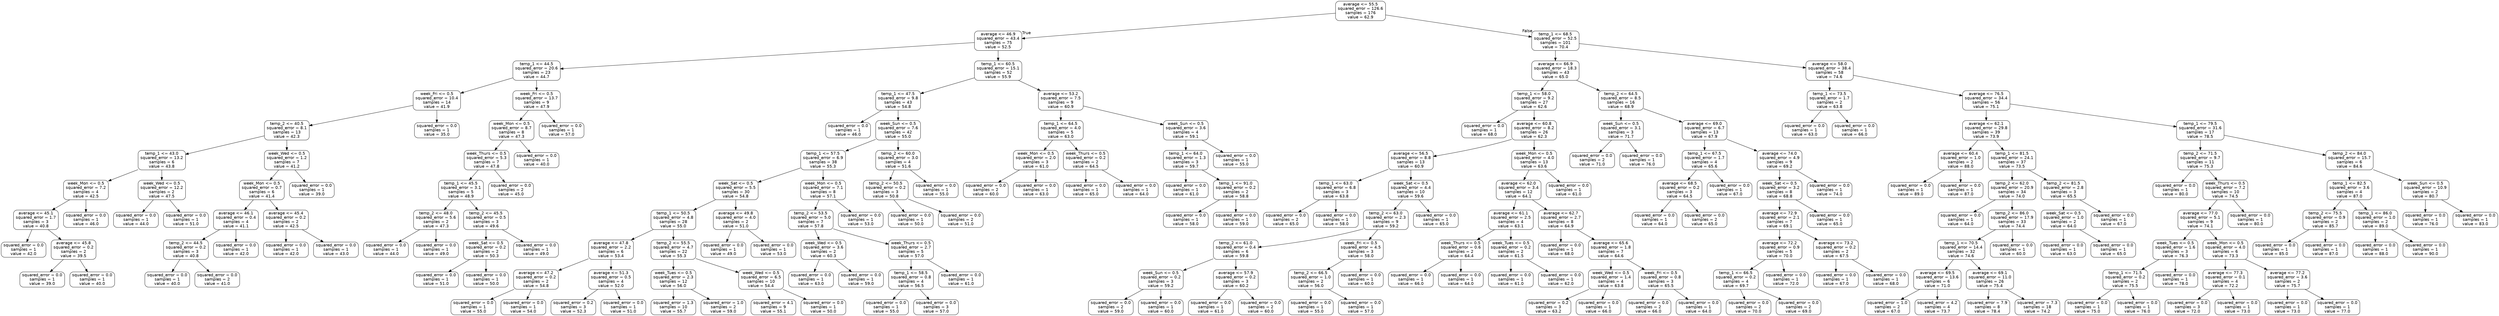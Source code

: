 digraph Tree {
node [shape=box, style="rounded", color="black", fontname="helvetica"] ;
edge [fontname="helvetica"] ;
0 [label="average <= 55.5\nsquared_error = 126.6\nsamples = 176\nvalue = 62.9"] ;
1 [label="average <= 46.9\nsquared_error = 43.4\nsamples = 75\nvalue = 52.5"] ;
0 -> 1 [labeldistance=2.5, labelangle=45, headlabel="True"] ;
2 [label="temp_1 <= 44.5\nsquared_error = 20.6\nsamples = 23\nvalue = 44.7"] ;
1 -> 2 ;
3 [label="week_Fri <= 0.5\nsquared_error = 10.4\nsamples = 14\nvalue = 41.9"] ;
2 -> 3 ;
4 [label="temp_2 <= 40.5\nsquared_error = 8.1\nsamples = 13\nvalue = 42.3"] ;
3 -> 4 ;
5 [label="temp_1 <= 43.0\nsquared_error = 13.2\nsamples = 6\nvalue = 43.8"] ;
4 -> 5 ;
6 [label="week_Mon <= 0.5\nsquared_error = 7.2\nsamples = 4\nvalue = 42.5"] ;
5 -> 6 ;
7 [label="average <= 45.1\nsquared_error = 1.7\nsamples = 3\nvalue = 40.8"] ;
6 -> 7 ;
8 [label="squared_error = 0.0\nsamples = 1\nvalue = 42.0"] ;
7 -> 8 ;
9 [label="average <= 45.8\nsquared_error = 0.2\nsamples = 2\nvalue = 39.5"] ;
7 -> 9 ;
10 [label="squared_error = 0.0\nsamples = 1\nvalue = 39.0"] ;
9 -> 10 ;
11 [label="squared_error = 0.0\nsamples = 1\nvalue = 40.0"] ;
9 -> 11 ;
12 [label="squared_error = 0.0\nsamples = 1\nvalue = 46.0"] ;
6 -> 12 ;
13 [label="week_Wed <= 0.5\nsquared_error = 12.2\nsamples = 2\nvalue = 47.5"] ;
5 -> 13 ;
14 [label="squared_error = 0.0\nsamples = 1\nvalue = 44.0"] ;
13 -> 14 ;
15 [label="squared_error = 0.0\nsamples = 1\nvalue = 51.0"] ;
13 -> 15 ;
16 [label="week_Wed <= 0.5\nsquared_error = 1.2\nsamples = 7\nvalue = 41.2"] ;
4 -> 16 ;
17 [label="week_Mon <= 0.5\nsquared_error = 0.7\nsamples = 6\nvalue = 41.4"] ;
16 -> 17 ;
18 [label="average <= 46.1\nsquared_error = 0.4\nsamples = 4\nvalue = 41.1"] ;
17 -> 18 ;
19 [label="temp_2 <= 44.5\nsquared_error = 0.2\nsamples = 3\nvalue = 40.8"] ;
18 -> 19 ;
20 [label="squared_error = 0.0\nsamples = 1\nvalue = 40.0"] ;
19 -> 20 ;
21 [label="squared_error = 0.0\nsamples = 2\nvalue = 41.0"] ;
19 -> 21 ;
22 [label="squared_error = 0.0\nsamples = 1\nvalue = 42.0"] ;
18 -> 22 ;
23 [label="average <= 45.4\nsquared_error = 0.2\nsamples = 2\nvalue = 42.5"] ;
17 -> 23 ;
24 [label="squared_error = 0.0\nsamples = 1\nvalue = 42.0"] ;
23 -> 24 ;
25 [label="squared_error = 0.0\nsamples = 1\nvalue = 43.0"] ;
23 -> 25 ;
26 [label="squared_error = 0.0\nsamples = 1\nvalue = 39.0"] ;
16 -> 26 ;
27 [label="squared_error = 0.0\nsamples = 1\nvalue = 35.0"] ;
3 -> 27 ;
28 [label="week_Fri <= 0.5\nsquared_error = 13.7\nsamples = 9\nvalue = 47.9"] ;
2 -> 28 ;
29 [label="week_Mon <= 0.5\nsquared_error = 8.7\nsamples = 8\nvalue = 47.3"] ;
28 -> 29 ;
30 [label="week_Thurs <= 0.5\nsquared_error = 5.3\nsamples = 7\nvalue = 47.8"] ;
29 -> 30 ;
31 [label="temp_1 <= 45.5\nsquared_error = 3.1\nsamples = 5\nvalue = 48.9"] ;
30 -> 31 ;
32 [label="temp_2 <= 48.0\nsquared_error = 5.6\nsamples = 2\nvalue = 47.3"] ;
31 -> 32 ;
33 [label="squared_error = 0.0\nsamples = 1\nvalue = 44.0"] ;
32 -> 33 ;
34 [label="squared_error = 0.0\nsamples = 1\nvalue = 49.0"] ;
32 -> 34 ;
35 [label="temp_2 <= 45.5\nsquared_error = 0.5\nsamples = 3\nvalue = 49.6"] ;
31 -> 35 ;
36 [label="week_Sat <= 0.5\nsquared_error = 0.2\nsamples = 2\nvalue = 50.3"] ;
35 -> 36 ;
37 [label="squared_error = 0.0\nsamples = 1\nvalue = 51.0"] ;
36 -> 37 ;
38 [label="squared_error = 0.0\nsamples = 1\nvalue = 50.0"] ;
36 -> 38 ;
39 [label="squared_error = 0.0\nsamples = 1\nvalue = 49.0"] ;
35 -> 39 ;
40 [label="squared_error = 0.0\nsamples = 2\nvalue = 45.0"] ;
30 -> 40 ;
41 [label="squared_error = 0.0\nsamples = 1\nvalue = 40.0"] ;
29 -> 41 ;
42 [label="squared_error = 0.0\nsamples = 1\nvalue = 57.0"] ;
28 -> 42 ;
43 [label="temp_1 <= 60.5\nsquared_error = 15.1\nsamples = 52\nvalue = 55.9"] ;
1 -> 43 ;
44 [label="temp_1 <= 47.5\nsquared_error = 9.8\nsamples = 43\nvalue = 54.8"] ;
43 -> 44 ;
45 [label="squared_error = 0.0\nsamples = 1\nvalue = 46.0"] ;
44 -> 45 ;
46 [label="week_Sun <= 0.5\nsquared_error = 7.6\nsamples = 42\nvalue = 55.0"] ;
44 -> 46 ;
47 [label="temp_1 <= 57.5\nsquared_error = 6.9\nsamples = 38\nvalue = 55.3"] ;
46 -> 47 ;
48 [label="week_Sat <= 0.5\nsquared_error = 5.5\nsamples = 30\nvalue = 54.8"] ;
47 -> 48 ;
49 [label="temp_1 <= 50.5\nsquared_error = 4.8\nsamples = 28\nvalue = 55.0"] ;
48 -> 49 ;
50 [label="average <= 47.8\nsquared_error = 2.2\nsamples = 6\nvalue = 53.4"] ;
49 -> 50 ;
51 [label="average <= 47.2\nsquared_error = 0.2\nsamples = 2\nvalue = 54.8"] ;
50 -> 51 ;
52 [label="squared_error = 0.0\nsamples = 1\nvalue = 55.0"] ;
51 -> 52 ;
53 [label="squared_error = 0.0\nsamples = 1\nvalue = 54.0"] ;
51 -> 53 ;
54 [label="average <= 51.3\nsquared_error = 0.5\nsamples = 4\nvalue = 52.0"] ;
50 -> 54 ;
55 [label="squared_error = 0.2\nsamples = 3\nvalue = 52.3"] ;
54 -> 55 ;
56 [label="squared_error = 0.0\nsamples = 1\nvalue = 51.0"] ;
54 -> 56 ;
57 [label="temp_2 <= 55.5\nsquared_error = 4.7\nsamples = 22\nvalue = 55.3"] ;
49 -> 57 ;
58 [label="week_Tues <= 0.5\nsquared_error = 2.3\nsamples = 12\nvalue = 56.0"] ;
57 -> 58 ;
59 [label="squared_error = 1.3\nsamples = 10\nvalue = 55.7"] ;
58 -> 59 ;
60 [label="squared_error = 1.0\nsamples = 2\nvalue = 59.0"] ;
58 -> 60 ;
61 [label="week_Wed <= 0.5\nsquared_error = 6.5\nsamples = 10\nvalue = 54.4"] ;
57 -> 61 ;
62 [label="squared_error = 4.1\nsamples = 9\nvalue = 55.1"] ;
61 -> 62 ;
63 [label="squared_error = 0.0\nsamples = 1\nvalue = 50.0"] ;
61 -> 63 ;
64 [label="average <= 49.8\nsquared_error = 4.0\nsamples = 2\nvalue = 51.0"] ;
48 -> 64 ;
65 [label="squared_error = 0.0\nsamples = 1\nvalue = 49.0"] ;
64 -> 65 ;
66 [label="squared_error = 0.0\nsamples = 1\nvalue = 53.0"] ;
64 -> 66 ;
67 [label="week_Mon <= 0.5\nsquared_error = 7.1\nsamples = 8\nvalue = 57.1"] ;
47 -> 67 ;
68 [label="temp_2 <= 53.5\nsquared_error = 5.0\nsamples = 7\nvalue = 57.8"] ;
67 -> 68 ;
69 [label="week_Wed <= 0.5\nsquared_error = 3.6\nsamples = 2\nvalue = 60.3"] ;
68 -> 69 ;
70 [label="squared_error = 0.0\nsamples = 1\nvalue = 63.0"] ;
69 -> 70 ;
71 [label="squared_error = 0.0\nsamples = 1\nvalue = 59.0"] ;
69 -> 71 ;
72 [label="week_Thurs <= 0.5\nsquared_error = 2.7\nsamples = 5\nvalue = 57.0"] ;
68 -> 72 ;
73 [label="temp_1 <= 58.5\nsquared_error = 0.8\nsamples = 4\nvalue = 56.5"] ;
72 -> 73 ;
74 [label="squared_error = 0.0\nsamples = 1\nvalue = 55.0"] ;
73 -> 74 ;
75 [label="squared_error = 0.0\nsamples = 3\nvalue = 57.0"] ;
73 -> 75 ;
76 [label="squared_error = 0.0\nsamples = 1\nvalue = 61.0"] ;
72 -> 76 ;
77 [label="squared_error = 0.0\nsamples = 1\nvalue = 53.0"] ;
67 -> 77 ;
78 [label="temp_2 <= 60.0\nsquared_error = 3.0\nsamples = 4\nvalue = 51.6"] ;
46 -> 78 ;
79 [label="temp_2 <= 50.5\nsquared_error = 0.2\nsamples = 3\nvalue = 50.8"] ;
78 -> 79 ;
80 [label="squared_error = 0.0\nsamples = 1\nvalue = 50.0"] ;
79 -> 80 ;
81 [label="squared_error = 0.0\nsamples = 2\nvalue = 51.0"] ;
79 -> 81 ;
82 [label="squared_error = 0.0\nsamples = 1\nvalue = 55.0"] ;
78 -> 82 ;
83 [label="average <= 53.2\nsquared_error = 7.5\nsamples = 9\nvalue = 60.9"] ;
43 -> 83 ;
84 [label="temp_1 <= 64.5\nsquared_error = 4.0\nsamples = 5\nvalue = 63.0"] ;
83 -> 84 ;
85 [label="week_Mon <= 0.5\nsquared_error = 2.0\nsamples = 3\nvalue = 61.0"] ;
84 -> 85 ;
86 [label="squared_error = 0.0\nsamples = 2\nvalue = 60.0"] ;
85 -> 86 ;
87 [label="squared_error = 0.0\nsamples = 1\nvalue = 63.0"] ;
85 -> 87 ;
88 [label="week_Thurs <= 0.5\nsquared_error = 0.2\nsamples = 2\nvalue = 64.5"] ;
84 -> 88 ;
89 [label="squared_error = 0.0\nsamples = 1\nvalue = 65.0"] ;
88 -> 89 ;
90 [label="squared_error = 0.0\nsamples = 1\nvalue = 64.0"] ;
88 -> 90 ;
91 [label="week_Sun <= 0.5\nsquared_error = 3.6\nsamples = 4\nvalue = 59.1"] ;
83 -> 91 ;
92 [label="temp_1 <= 64.0\nsquared_error = 1.3\nsamples = 3\nvalue = 59.7"] ;
91 -> 92 ;
93 [label="squared_error = 0.0\nsamples = 1\nvalue = 61.0"] ;
92 -> 93 ;
94 [label="temp_1 <= 91.0\nsquared_error = 0.2\nsamples = 2\nvalue = 58.8"] ;
92 -> 94 ;
95 [label="squared_error = 0.0\nsamples = 1\nvalue = 58.0"] ;
94 -> 95 ;
96 [label="squared_error = 0.0\nsamples = 1\nvalue = 59.0"] ;
94 -> 96 ;
97 [label="squared_error = 0.0\nsamples = 1\nvalue = 55.0"] ;
91 -> 97 ;
98 [label="temp_1 <= 68.5\nsquared_error = 52.5\nsamples = 101\nvalue = 70.4"] ;
0 -> 98 [labeldistance=2.5, labelangle=-45, headlabel="False"] ;
99 [label="average <= 66.9\nsquared_error = 18.3\nsamples = 43\nvalue = 65.0"] ;
98 -> 99 ;
100 [label="temp_1 <= 58.0\nsquared_error = 9.2\nsamples = 27\nvalue = 62.6"] ;
99 -> 100 ;
101 [label="squared_error = 0.0\nsamples = 1\nvalue = 68.0"] ;
100 -> 101 ;
102 [label="average <= 60.8\nsquared_error = 8.2\nsamples = 26\nvalue = 62.3"] ;
100 -> 102 ;
103 [label="average <= 56.5\nsquared_error = 8.8\nsamples = 13\nvalue = 60.9"] ;
102 -> 103 ;
104 [label="temp_1 <= 63.0\nsquared_error = 6.8\nsamples = 3\nvalue = 63.8"] ;
103 -> 104 ;
105 [label="squared_error = 0.0\nsamples = 2\nvalue = 65.0"] ;
104 -> 105 ;
106 [label="squared_error = 0.0\nsamples = 1\nvalue = 58.0"] ;
104 -> 106 ;
107 [label="week_Sat <= 0.5\nsquared_error = 4.4\nsamples = 10\nvalue = 59.6"] ;
103 -> 107 ;
108 [label="temp_2 <= 63.0\nsquared_error = 2.3\nsamples = 9\nvalue = 59.2"] ;
107 -> 108 ;
109 [label="temp_2 <= 61.0\nsquared_error = 0.4\nsamples = 6\nvalue = 59.8"] ;
108 -> 109 ;
110 [label="week_Sun <= 0.5\nsquared_error = 0.2\nsamples = 3\nvalue = 59.2"] ;
109 -> 110 ;
111 [label="squared_error = 0.0\nsamples = 2\nvalue = 59.0"] ;
110 -> 111 ;
112 [label="squared_error = 0.0\nsamples = 1\nvalue = 60.0"] ;
110 -> 112 ;
113 [label="average <= 57.9\nsquared_error = 0.2\nsamples = 3\nvalue = 60.2"] ;
109 -> 113 ;
114 [label="squared_error = 0.0\nsamples = 1\nvalue = 61.0"] ;
113 -> 114 ;
115 [label="squared_error = 0.0\nsamples = 2\nvalue = 60.0"] ;
113 -> 115 ;
116 [label="week_Fri <= 0.5\nsquared_error = 4.5\nsamples = 3\nvalue = 58.0"] ;
108 -> 116 ;
117 [label="temp_2 <= 66.5\nsquared_error = 1.0\nsamples = 2\nvalue = 56.0"] ;
116 -> 117 ;
118 [label="squared_error = 0.0\nsamples = 1\nvalue = 55.0"] ;
117 -> 118 ;
119 [label="squared_error = 0.0\nsamples = 1\nvalue = 57.0"] ;
117 -> 119 ;
120 [label="squared_error = 0.0\nsamples = 1\nvalue = 60.0"] ;
116 -> 120 ;
121 [label="squared_error = 0.0\nsamples = 1\nvalue = 65.0"] ;
107 -> 121 ;
122 [label="week_Mon <= 0.5\nsquared_error = 4.0\nsamples = 13\nvalue = 63.6"] ;
102 -> 122 ;
123 [label="average <= 62.0\nsquared_error = 3.4\nsamples = 12\nvalue = 64.1"] ;
122 -> 123 ;
124 [label="average <= 61.1\nsquared_error = 2.5\nsamples = 4\nvalue = 63.1"] ;
123 -> 124 ;
125 [label="week_Thurs <= 0.5\nsquared_error = 0.6\nsamples = 2\nvalue = 64.4"] ;
124 -> 125 ;
126 [label="squared_error = 0.0\nsamples = 1\nvalue = 66.0"] ;
125 -> 126 ;
127 [label="squared_error = 0.0\nsamples = 1\nvalue = 64.0"] ;
125 -> 127 ;
128 [label="week_Tues <= 0.5\nsquared_error = 0.2\nsamples = 2\nvalue = 61.5"] ;
124 -> 128 ;
129 [label="squared_error = 0.0\nsamples = 1\nvalue = 61.0"] ;
128 -> 129 ;
130 [label="squared_error = 0.0\nsamples = 1\nvalue = 62.0"] ;
128 -> 130 ;
131 [label="average <= 62.7\nsquared_error = 2.7\nsamples = 8\nvalue = 64.9"] ;
123 -> 131 ;
132 [label="squared_error = 0.0\nsamples = 1\nvalue = 68.0"] ;
131 -> 132 ;
133 [label="average <= 65.6\nsquared_error = 1.8\nsamples = 7\nvalue = 64.6"] ;
131 -> 133 ;
134 [label="week_Wed <= 0.5\nsquared_error = 1.4\nsamples = 4\nvalue = 63.8"] ;
133 -> 134 ;
135 [label="squared_error = 0.2\nsamples = 3\nvalue = 63.2"] ;
134 -> 135 ;
136 [label="squared_error = 0.0\nsamples = 1\nvalue = 66.0"] ;
134 -> 136 ;
137 [label="week_Fri <= 0.5\nsquared_error = 0.8\nsamples = 3\nvalue = 65.5"] ;
133 -> 137 ;
138 [label="squared_error = 0.0\nsamples = 2\nvalue = 66.0"] ;
137 -> 138 ;
139 [label="squared_error = 0.0\nsamples = 1\nvalue = 64.0"] ;
137 -> 139 ;
140 [label="squared_error = 0.0\nsamples = 1\nvalue = 61.0"] ;
122 -> 140 ;
141 [label="temp_2 <= 64.5\nsquared_error = 8.5\nsamples = 16\nvalue = 68.9"] ;
99 -> 141 ;
142 [label="week_Sun <= 0.5\nsquared_error = 3.1\nsamples = 3\nvalue = 71.7"] ;
141 -> 142 ;
143 [label="squared_error = 0.0\nsamples = 2\nvalue = 71.0"] ;
142 -> 143 ;
144 [label="squared_error = 0.0\nsamples = 1\nvalue = 76.0"] ;
142 -> 144 ;
145 [label="average <= 69.0\nsquared_error = 6.7\nsamples = 13\nvalue = 67.9"] ;
141 -> 145 ;
146 [label="temp_1 <= 67.5\nsquared_error = 1.7\nsamples = 4\nvalue = 65.6"] ;
145 -> 146 ;
147 [label="average <= 68.5\nsquared_error = 0.2\nsamples = 3\nvalue = 64.5"] ;
146 -> 147 ;
148 [label="squared_error = 0.0\nsamples = 1\nvalue = 64.0"] ;
147 -> 148 ;
149 [label="squared_error = 0.0\nsamples = 2\nvalue = 65.0"] ;
147 -> 149 ;
150 [label="squared_error = 0.0\nsamples = 1\nvalue = 67.0"] ;
146 -> 150 ;
151 [label="average <= 74.0\nsquared_error = 4.9\nsamples = 9\nvalue = 69.2"] ;
145 -> 151 ;
152 [label="week_Sat <= 0.5\nsquared_error = 3.2\nsamples = 8\nvalue = 68.8"] ;
151 -> 152 ;
153 [label="average <= 72.9\nsquared_error = 2.1\nsamples = 7\nvalue = 69.1"] ;
152 -> 153 ;
154 [label="average <= 72.2\nsquared_error = 0.9\nsamples = 5\nvalue = 70.0"] ;
153 -> 154 ;
155 [label="temp_1 <= 66.5\nsquared_error = 0.2\nsamples = 4\nvalue = 69.7"] ;
154 -> 155 ;
156 [label="squared_error = 0.0\nsamples = 2\nvalue = 70.0"] ;
155 -> 156 ;
157 [label="squared_error = 0.0\nsamples = 2\nvalue = 69.0"] ;
155 -> 157 ;
158 [label="squared_error = 0.0\nsamples = 1\nvalue = 72.0"] ;
154 -> 158 ;
159 [label="average <= 73.2\nsquared_error = 0.2\nsamples = 2\nvalue = 67.5"] ;
153 -> 159 ;
160 [label="squared_error = 0.0\nsamples = 1\nvalue = 67.0"] ;
159 -> 160 ;
161 [label="squared_error = 0.0\nsamples = 1\nvalue = 68.0"] ;
159 -> 161 ;
162 [label="squared_error = 0.0\nsamples = 1\nvalue = 65.0"] ;
152 -> 162 ;
163 [label="squared_error = 0.0\nsamples = 1\nvalue = 74.0"] ;
151 -> 163 ;
164 [label="average <= 58.0\nsquared_error = 38.4\nsamples = 58\nvalue = 74.6"] ;
98 -> 164 ;
165 [label="temp_1 <= 73.5\nsquared_error = 1.7\nsamples = 2\nvalue = 63.8"] ;
164 -> 165 ;
166 [label="squared_error = 0.0\nsamples = 1\nvalue = 63.0"] ;
165 -> 166 ;
167 [label="squared_error = 0.0\nsamples = 1\nvalue = 66.0"] ;
165 -> 167 ;
168 [label="average <= 76.5\nsquared_error = 34.4\nsamples = 56\nvalue = 75.1"] ;
164 -> 168 ;
169 [label="average <= 62.1\nsquared_error = 29.8\nsamples = 39\nvalue = 73.9"] ;
168 -> 169 ;
170 [label="average <= 60.4\nsquared_error = 1.0\nsamples = 2\nvalue = 88.0"] ;
169 -> 170 ;
171 [label="squared_error = 0.0\nsamples = 1\nvalue = 89.0"] ;
170 -> 171 ;
172 [label="squared_error = 0.0\nsamples = 1\nvalue = 87.0"] ;
170 -> 172 ;
173 [label="temp_1 <= 81.5\nsquared_error = 24.1\nsamples = 37\nvalue = 73.5"] ;
169 -> 173 ;
174 [label="temp_2 <= 62.0\nsquared_error = 20.9\nsamples = 34\nvalue = 74.0"] ;
173 -> 174 ;
175 [label="squared_error = 0.0\nsamples = 1\nvalue = 64.0"] ;
174 -> 175 ;
176 [label="temp_2 <= 86.0\nsquared_error = 17.9\nsamples = 33\nvalue = 74.4"] ;
174 -> 176 ;
177 [label="temp_1 <= 70.5\nsquared_error = 14.4\nsamples = 32\nvalue = 74.6"] ;
176 -> 177 ;
178 [label="average <= 69.5\nsquared_error = 13.6\nsamples = 6\nvalue = 71.0"] ;
177 -> 178 ;
179 [label="squared_error = 1.0\nsamples = 2\nvalue = 67.0"] ;
178 -> 179 ;
180 [label="squared_error = 4.2\nsamples = 4\nvalue = 73.7"] ;
178 -> 180 ;
181 [label="average <= 69.1\nsquared_error = 11.0\nsamples = 26\nvalue = 75.4"] ;
177 -> 181 ;
182 [label="squared_error = 7.9\nsamples = 8\nvalue = 78.4"] ;
181 -> 182 ;
183 [label="squared_error = 7.3\nsamples = 18\nvalue = 74.2"] ;
181 -> 183 ;
184 [label="squared_error = 0.0\nsamples = 1\nvalue = 60.0"] ;
176 -> 184 ;
185 [label="temp_2 <= 81.5\nsquared_error = 2.8\nsamples = 3\nvalue = 65.5"] ;
173 -> 185 ;
186 [label="week_Sat <= 0.5\nsquared_error = 1.0\nsamples = 2\nvalue = 64.0"] ;
185 -> 186 ;
187 [label="squared_error = 0.0\nsamples = 1\nvalue = 63.0"] ;
186 -> 187 ;
188 [label="squared_error = 0.0\nsamples = 1\nvalue = 65.0"] ;
186 -> 188 ;
189 [label="squared_error = 0.0\nsamples = 1\nvalue = 67.0"] ;
185 -> 189 ;
190 [label="temp_1 <= 79.5\nsquared_error = 31.6\nsamples = 17\nvalue = 78.5"] ;
168 -> 190 ;
191 [label="temp_2 <= 71.5\nsquared_error = 9.7\nsamples = 11\nvalue = 75.3"] ;
190 -> 191 ;
192 [label="squared_error = 0.0\nsamples = 1\nvalue = 80.0"] ;
191 -> 192 ;
193 [label="week_Thurs <= 0.5\nsquared_error = 7.2\nsamples = 10\nvalue = 74.5"] ;
191 -> 193 ;
194 [label="average <= 77.0\nsquared_error = 5.1\nsamples = 9\nvalue = 74.1"] ;
193 -> 194 ;
195 [label="week_Tues <= 0.5\nsquared_error = 1.6\nsamples = 3\nvalue = 76.3"] ;
194 -> 195 ;
196 [label="temp_1 <= 71.5\nsquared_error = 0.2\nsamples = 2\nvalue = 75.5"] ;
195 -> 196 ;
197 [label="squared_error = 0.0\nsamples = 1\nvalue = 75.0"] ;
196 -> 197 ;
198 [label="squared_error = 0.0\nsamples = 1\nvalue = 76.0"] ;
196 -> 198 ;
199 [label="squared_error = 0.0\nsamples = 1\nvalue = 78.0"] ;
195 -> 199 ;
200 [label="week_Mon <= 0.5\nsquared_error = 4.0\nsamples = 6\nvalue = 73.3"] ;
194 -> 200 ;
201 [label="average <= 77.3\nsquared_error = 0.1\nsamples = 4\nvalue = 72.2"] ;
200 -> 201 ;
202 [label="squared_error = 0.0\nsamples = 3\nvalue = 72.0"] ;
201 -> 202 ;
203 [label="squared_error = 0.0\nsamples = 1\nvalue = 73.0"] ;
201 -> 203 ;
204 [label="average <= 77.2\nsquared_error = 3.6\nsamples = 2\nvalue = 75.7"] ;
200 -> 204 ;
205 [label="squared_error = 0.0\nsamples = 1\nvalue = 73.0"] ;
204 -> 205 ;
206 [label="squared_error = 0.0\nsamples = 1\nvalue = 77.0"] ;
204 -> 206 ;
207 [label="squared_error = 0.0\nsamples = 1\nvalue = 80.0"] ;
193 -> 207 ;
208 [label="temp_2 <= 84.0\nsquared_error = 15.7\nsamples = 6\nvalue = 84.6"] ;
190 -> 208 ;
209 [label="temp_1 <= 82.5\nsquared_error = 3.6\nsamples = 4\nvalue = 87.0"] ;
208 -> 209 ;
210 [label="temp_2 <= 75.5\nsquared_error = 0.9\nsamples = 2\nvalue = 85.7"] ;
209 -> 210 ;
211 [label="squared_error = 0.0\nsamples = 1\nvalue = 85.0"] ;
210 -> 211 ;
212 [label="squared_error = 0.0\nsamples = 1\nvalue = 87.0"] ;
210 -> 212 ;
213 [label="temp_1 <= 86.0\nsquared_error = 1.0\nsamples = 2\nvalue = 89.0"] ;
209 -> 213 ;
214 [label="squared_error = 0.0\nsamples = 1\nvalue = 88.0"] ;
213 -> 214 ;
215 [label="squared_error = 0.0\nsamples = 1\nvalue = 90.0"] ;
213 -> 215 ;
216 [label="week_Sun <= 0.5\nsquared_error = 10.9\nsamples = 2\nvalue = 80.7"] ;
208 -> 216 ;
217 [label="squared_error = 0.0\nsamples = 1\nvalue = 76.0"] ;
216 -> 217 ;
218 [label="squared_error = 0.0\nsamples = 1\nvalue = 83.0"] ;
216 -> 218 ;
}